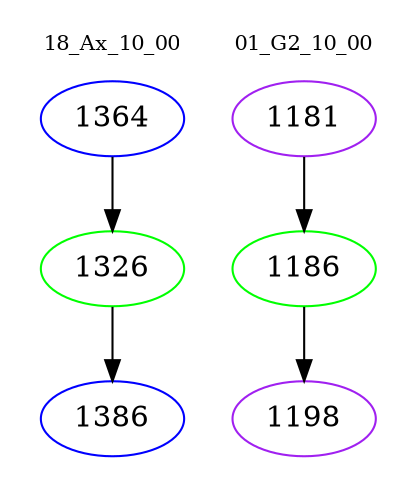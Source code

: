 digraph{
subgraph cluster_0 {
color = white
label = "18_Ax_10_00";
fontsize=10;
T0_1364 [label="1364", color="blue"]
T0_1364 -> T0_1326 [color="black"]
T0_1326 [label="1326", color="green"]
T0_1326 -> T0_1386 [color="black"]
T0_1386 [label="1386", color="blue"]
}
subgraph cluster_1 {
color = white
label = "01_G2_10_00";
fontsize=10;
T1_1181 [label="1181", color="purple"]
T1_1181 -> T1_1186 [color="black"]
T1_1186 [label="1186", color="green"]
T1_1186 -> T1_1198 [color="black"]
T1_1198 [label="1198", color="purple"]
}
}
